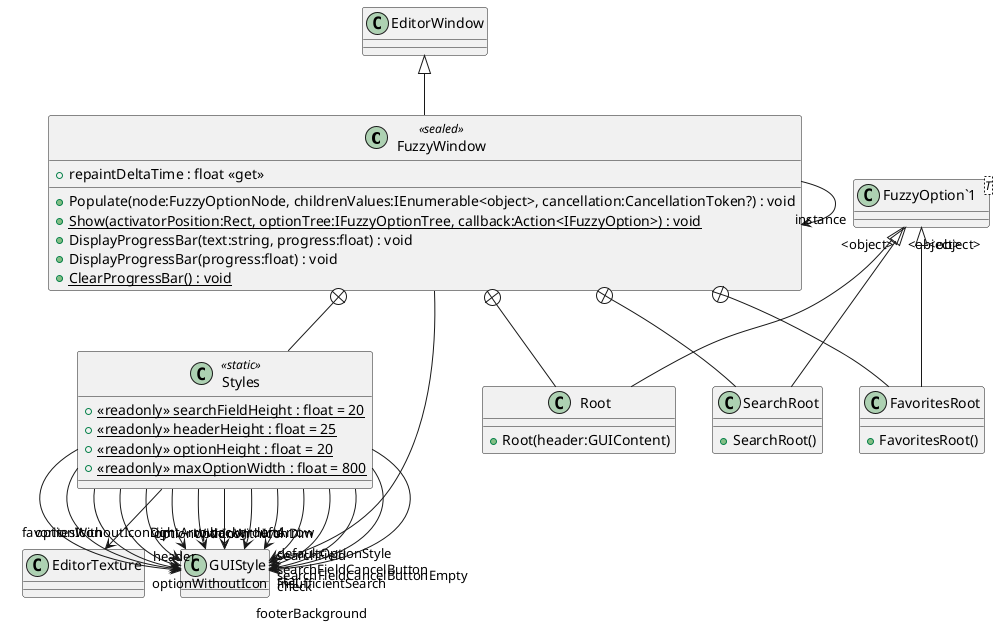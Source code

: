 @startuml
class FuzzyWindow <<sealed>> {
    + Populate(node:FuzzyOptionNode, childrenValues:IEnumerable<object>, cancellation:CancellationToken?) : void
    + {static} Show(activatorPosition:Rect, optionTree:IFuzzyOptionTree, callback:Action<IFuzzyOption>) : void
    + repaintDeltaTime : float <<get>>
    + DisplayProgressBar(text:string, progress:float) : void
    + DisplayProgressBar(progress:float) : void
    + {static} ClearProgressBar() : void
}
class Styles <<static>> {
    + {static} <<readonly>> searchFieldHeight : float = 20
    + {static} <<readonly>> headerHeight : float = 25
    + {static} <<readonly>> optionHeight : float = 20
    + {static} <<readonly>> maxOptionWidth : float = 800
}
class Root {
    + Root(header:GUIContent)
}
class SearchRoot {
    + SearchRoot()
}
class FavoritesRoot {
    + FavoritesRoot()
}
class "FuzzyOption`1"<T> {
}
EditorWindow <|-- FuzzyWindow
FuzzyWindow --> "defaultOptionStyle" GUIStyle
FuzzyWindow --> "instance" FuzzyWindow
FuzzyWindow +-- Styles
Styles --> "header" GUIStyle
Styles --> "footerBackground" GUIStyle
Styles --> "optionWithIcon" GUIStyle
Styles --> "optionWithoutIcon" GUIStyle
Styles --> "optionWithIconDim" GUIStyle
Styles --> "optionWithoutIconDim" GUIStyle
Styles --> "background" GUIStyle
Styles --> "rightArrow" GUIStyle
Styles --> "leftArrow" GUIStyle
Styles --> "searchField" GUIStyle
Styles --> "searchFieldCancelButton" GUIStyle
Styles --> "searchFieldCancelButtonEmpty" GUIStyle
Styles --> "insufficientSearch" GUIStyle
Styles --> "check" GUIStyle
Styles --> "star" GUIStyle
Styles --> "favoritesIcon" EditorTexture
FuzzyWindow +-- Root
"FuzzyOption`1" "<object>" <|-- Root
FuzzyWindow +-- SearchRoot
"FuzzyOption`1" "<object>" <|-- SearchRoot
FuzzyWindow +-- FavoritesRoot
"FuzzyOption`1" "<object>" <|-- FavoritesRoot
@enduml
